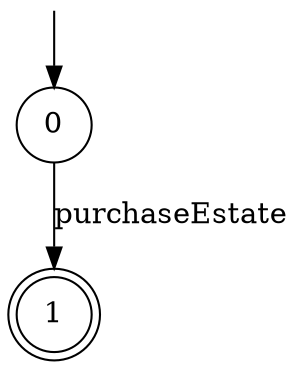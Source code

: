 digraph g {

	s0 [shape="circle" label="0"];
	s1 [shape="doublecircle" label="1"];
	s0 -> s1 [label="purchaseEstate"];

__start0 [label="" shape="none" width="0" height="0"];
__start0 -> s0;

}

